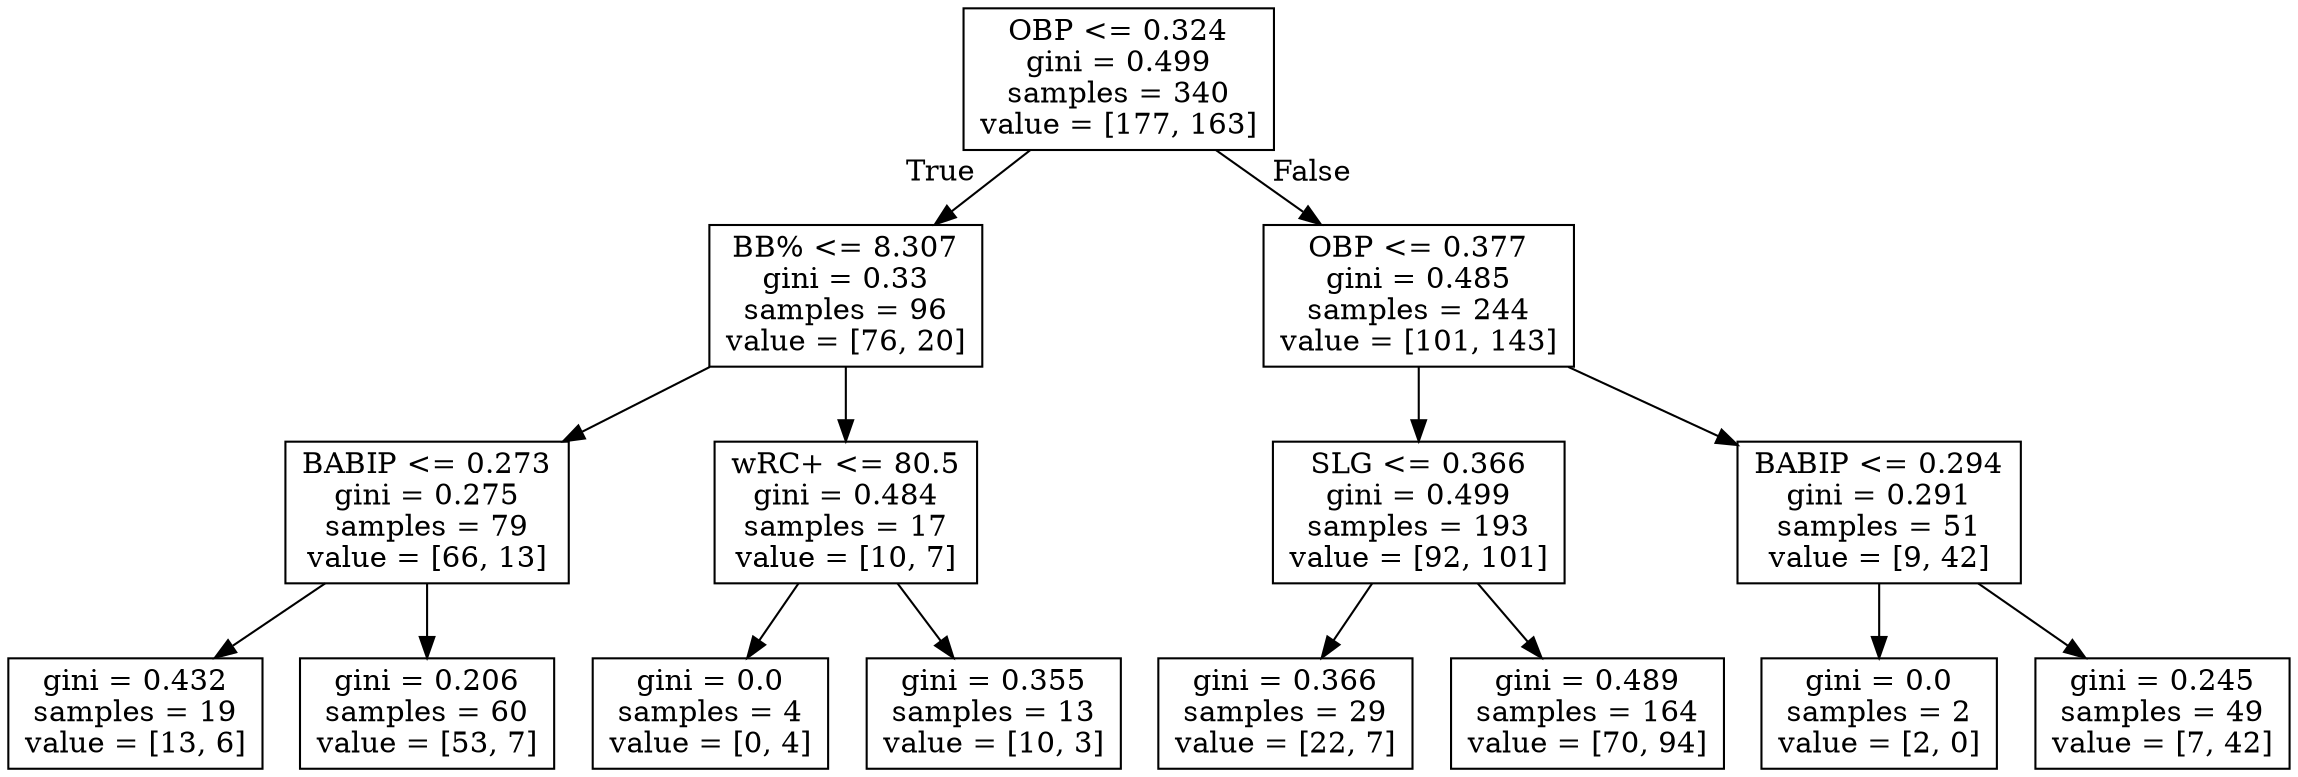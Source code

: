 digraph Tree {
node [shape=box] ;
0 [label="OBP <= 0.324\ngini = 0.499\nsamples = 340\nvalue = [177, 163]"] ;
1 [label="BB% <= 8.307\ngini = 0.33\nsamples = 96\nvalue = [76, 20]"] ;
0 -> 1 [labeldistance=2.5, labelangle=45, headlabel="True"] ;
2 [label="BABIP <= 0.273\ngini = 0.275\nsamples = 79\nvalue = [66, 13]"] ;
1 -> 2 ;
3 [label="gini = 0.432\nsamples = 19\nvalue = [13, 6]"] ;
2 -> 3 ;
4 [label="gini = 0.206\nsamples = 60\nvalue = [53, 7]"] ;
2 -> 4 ;
5 [label="wRC+ <= 80.5\ngini = 0.484\nsamples = 17\nvalue = [10, 7]"] ;
1 -> 5 ;
6 [label="gini = 0.0\nsamples = 4\nvalue = [0, 4]"] ;
5 -> 6 ;
7 [label="gini = 0.355\nsamples = 13\nvalue = [10, 3]"] ;
5 -> 7 ;
8 [label="OBP <= 0.377\ngini = 0.485\nsamples = 244\nvalue = [101, 143]"] ;
0 -> 8 [labeldistance=2.5, labelangle=-45, headlabel="False"] ;
9 [label="SLG <= 0.366\ngini = 0.499\nsamples = 193\nvalue = [92, 101]"] ;
8 -> 9 ;
10 [label="gini = 0.366\nsamples = 29\nvalue = [22, 7]"] ;
9 -> 10 ;
11 [label="gini = 0.489\nsamples = 164\nvalue = [70, 94]"] ;
9 -> 11 ;
12 [label="BABIP <= 0.294\ngini = 0.291\nsamples = 51\nvalue = [9, 42]"] ;
8 -> 12 ;
13 [label="gini = 0.0\nsamples = 2\nvalue = [2, 0]"] ;
12 -> 13 ;
14 [label="gini = 0.245\nsamples = 49\nvalue = [7, 42]"] ;
12 -> 14 ;
}